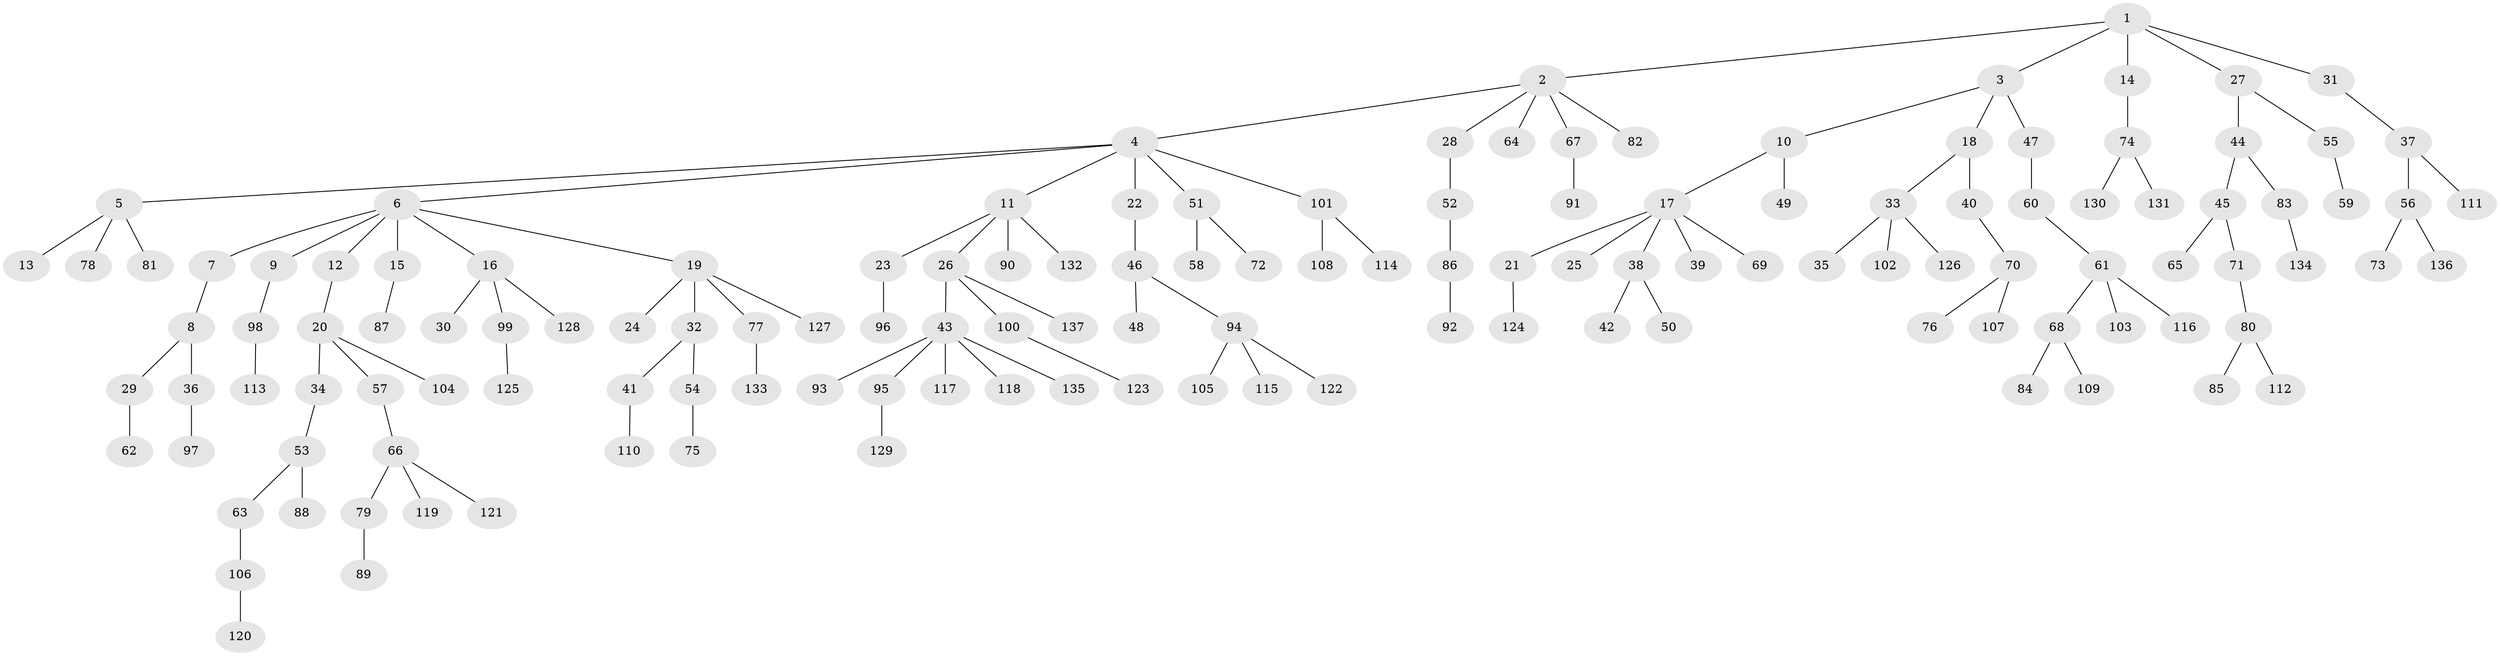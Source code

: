 // coarse degree distribution, {5: 0.017857142857142856, 4: 0.08928571428571429, 3: 0.10714285714285714, 2: 0.21428571428571427, 7: 0.017857142857142856, 1: 0.5357142857142857, 6: 0.017857142857142856}
// Generated by graph-tools (version 1.1) at 2025/37/03/04/25 23:37:22]
// undirected, 137 vertices, 136 edges
graph export_dot {
  node [color=gray90,style=filled];
  1;
  2;
  3;
  4;
  5;
  6;
  7;
  8;
  9;
  10;
  11;
  12;
  13;
  14;
  15;
  16;
  17;
  18;
  19;
  20;
  21;
  22;
  23;
  24;
  25;
  26;
  27;
  28;
  29;
  30;
  31;
  32;
  33;
  34;
  35;
  36;
  37;
  38;
  39;
  40;
  41;
  42;
  43;
  44;
  45;
  46;
  47;
  48;
  49;
  50;
  51;
  52;
  53;
  54;
  55;
  56;
  57;
  58;
  59;
  60;
  61;
  62;
  63;
  64;
  65;
  66;
  67;
  68;
  69;
  70;
  71;
  72;
  73;
  74;
  75;
  76;
  77;
  78;
  79;
  80;
  81;
  82;
  83;
  84;
  85;
  86;
  87;
  88;
  89;
  90;
  91;
  92;
  93;
  94;
  95;
  96;
  97;
  98;
  99;
  100;
  101;
  102;
  103;
  104;
  105;
  106;
  107;
  108;
  109;
  110;
  111;
  112;
  113;
  114;
  115;
  116;
  117;
  118;
  119;
  120;
  121;
  122;
  123;
  124;
  125;
  126;
  127;
  128;
  129;
  130;
  131;
  132;
  133;
  134;
  135;
  136;
  137;
  1 -- 2;
  1 -- 3;
  1 -- 14;
  1 -- 27;
  1 -- 31;
  2 -- 4;
  2 -- 28;
  2 -- 64;
  2 -- 67;
  2 -- 82;
  3 -- 10;
  3 -- 18;
  3 -- 47;
  4 -- 5;
  4 -- 6;
  4 -- 11;
  4 -- 22;
  4 -- 51;
  4 -- 101;
  5 -- 13;
  5 -- 78;
  5 -- 81;
  6 -- 7;
  6 -- 9;
  6 -- 12;
  6 -- 15;
  6 -- 16;
  6 -- 19;
  7 -- 8;
  8 -- 29;
  8 -- 36;
  9 -- 98;
  10 -- 17;
  10 -- 49;
  11 -- 23;
  11 -- 26;
  11 -- 90;
  11 -- 132;
  12 -- 20;
  14 -- 74;
  15 -- 87;
  16 -- 30;
  16 -- 99;
  16 -- 128;
  17 -- 21;
  17 -- 25;
  17 -- 38;
  17 -- 39;
  17 -- 69;
  18 -- 33;
  18 -- 40;
  19 -- 24;
  19 -- 32;
  19 -- 77;
  19 -- 127;
  20 -- 34;
  20 -- 57;
  20 -- 104;
  21 -- 124;
  22 -- 46;
  23 -- 96;
  26 -- 43;
  26 -- 100;
  26 -- 137;
  27 -- 44;
  27 -- 55;
  28 -- 52;
  29 -- 62;
  31 -- 37;
  32 -- 41;
  32 -- 54;
  33 -- 35;
  33 -- 102;
  33 -- 126;
  34 -- 53;
  36 -- 97;
  37 -- 56;
  37 -- 111;
  38 -- 42;
  38 -- 50;
  40 -- 70;
  41 -- 110;
  43 -- 93;
  43 -- 95;
  43 -- 117;
  43 -- 118;
  43 -- 135;
  44 -- 45;
  44 -- 83;
  45 -- 65;
  45 -- 71;
  46 -- 48;
  46 -- 94;
  47 -- 60;
  51 -- 58;
  51 -- 72;
  52 -- 86;
  53 -- 63;
  53 -- 88;
  54 -- 75;
  55 -- 59;
  56 -- 73;
  56 -- 136;
  57 -- 66;
  60 -- 61;
  61 -- 68;
  61 -- 103;
  61 -- 116;
  63 -- 106;
  66 -- 79;
  66 -- 119;
  66 -- 121;
  67 -- 91;
  68 -- 84;
  68 -- 109;
  70 -- 76;
  70 -- 107;
  71 -- 80;
  74 -- 130;
  74 -- 131;
  77 -- 133;
  79 -- 89;
  80 -- 85;
  80 -- 112;
  83 -- 134;
  86 -- 92;
  94 -- 105;
  94 -- 115;
  94 -- 122;
  95 -- 129;
  98 -- 113;
  99 -- 125;
  100 -- 123;
  101 -- 108;
  101 -- 114;
  106 -- 120;
}

